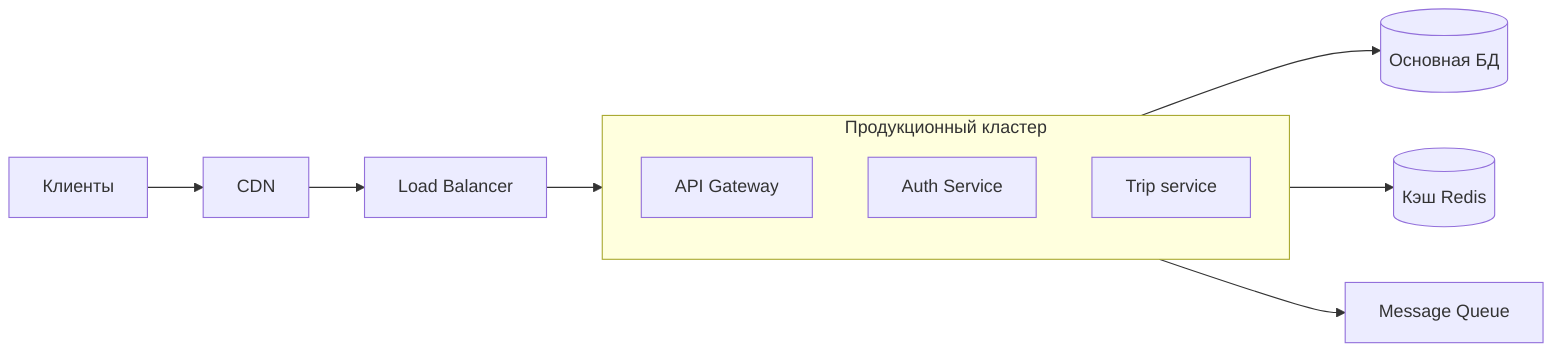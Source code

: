 graph LR
    CLIENT[Клиенты] --> CDN[CDN]
    CDN --> LB[Load Balancer]
    LB --> K8S[Kubernetes Cluster]
    
    subgraph K8S [Продукционный кластер]
        API[API Gateway]
        AUTH[Auth Service]
        TRIP[Trip service]
    end
    
    K8S --> DB[(Основная БД)]
    K8S --> CACHE[(Кэш Redis)]
    K8S --> MQ[Message Queue]
